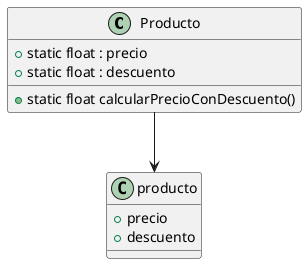 @startuml
Class Producto{
    + static float : precio
    + static float : descuento

    + static float calcularPrecioConDescuento()
}

Producto --> producto

Object producto{
    + precio
    + descuento
}

@enduml